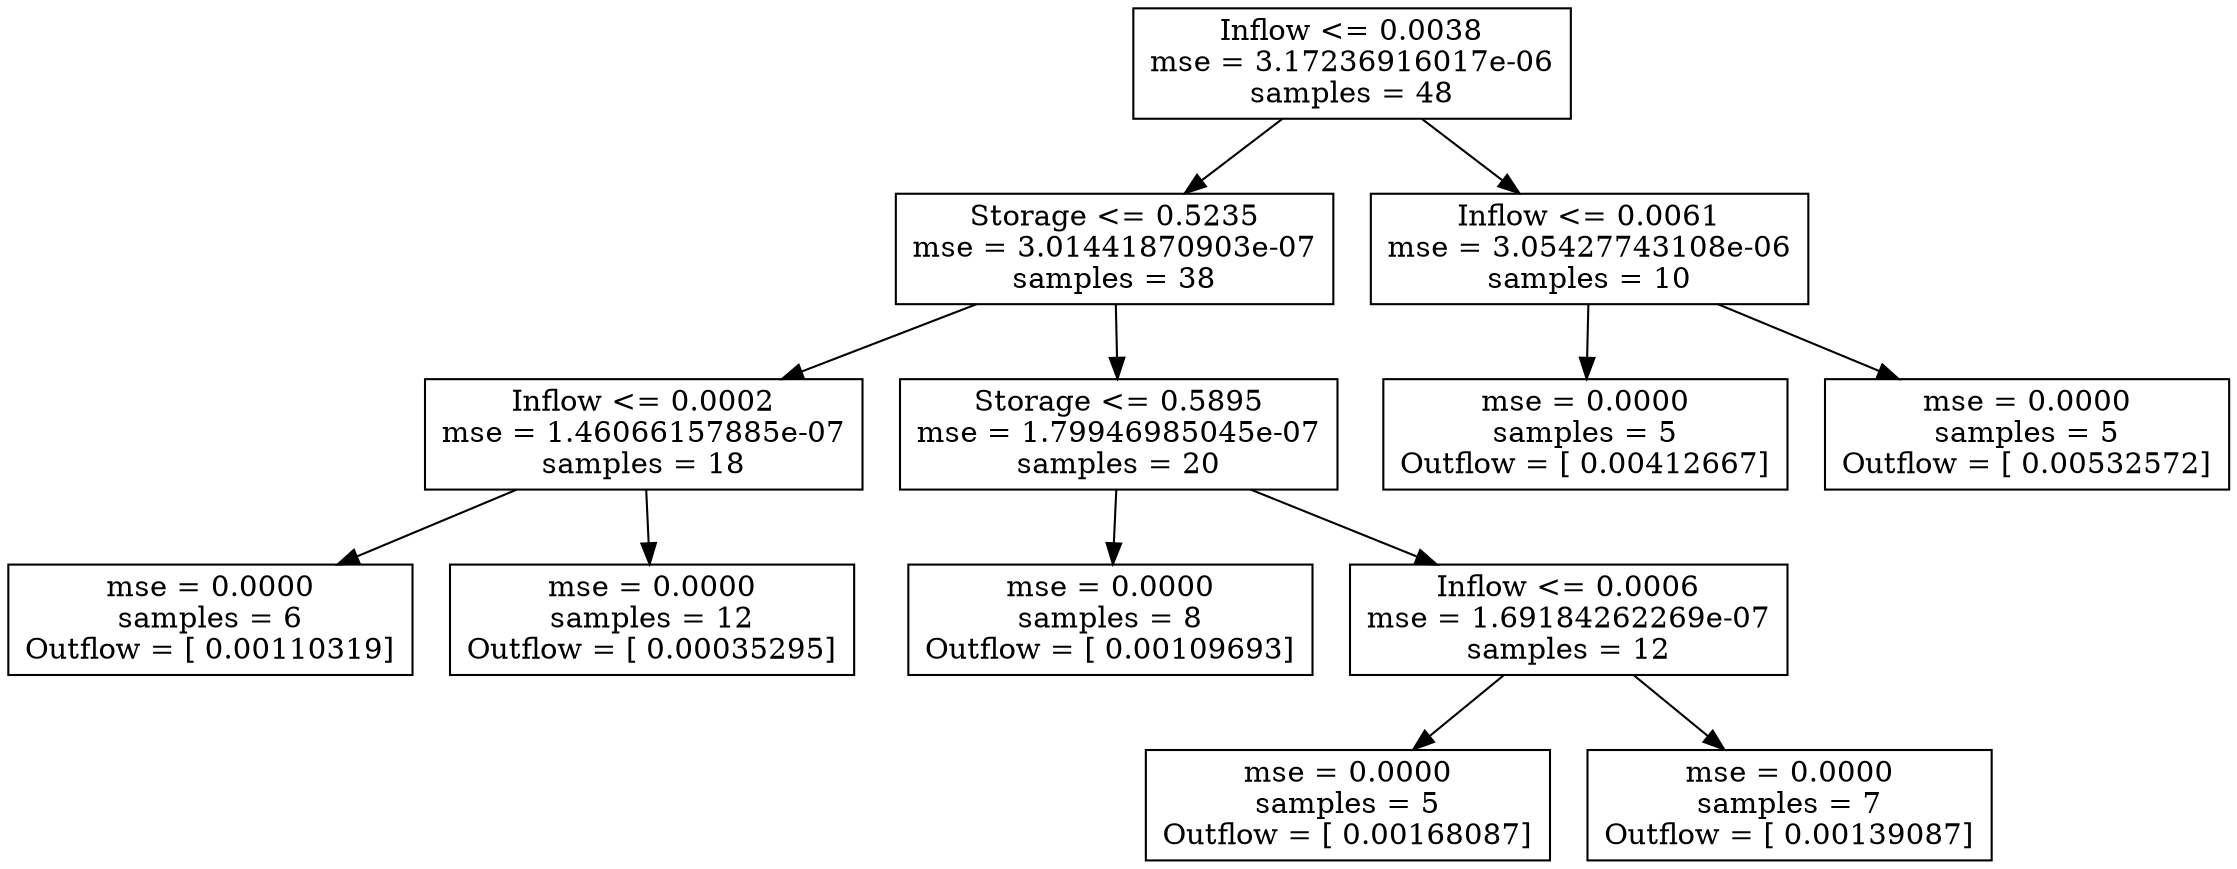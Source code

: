digraph Tree {
0 [label="Inflow <= 0.0038\nmse = 3.17236916017e-06\nsamples = 48", shape="box"] ;
1 [label="Storage <= 0.5235\nmse = 3.01441870903e-07\nsamples = 38", shape="box"] ;
0 -> 1 ;
2 [label="Inflow <= 0.0002\nmse = 1.46066157885e-07\nsamples = 18", shape="box"] ;
1 -> 2 ;
3 [label="mse = 0.0000\nsamples = 6\nOutflow = [ 0.00110319]", shape="box"] ;
2 -> 3 ;
4 [label="mse = 0.0000\nsamples = 12\nOutflow = [ 0.00035295]", shape="box"] ;
2 -> 4 ;
5 [label="Storage <= 0.5895\nmse = 1.79946985045e-07\nsamples = 20", shape="box"] ;
1 -> 5 ;
6 [label="mse = 0.0000\nsamples = 8\nOutflow = [ 0.00109693]", shape="box"] ;
5 -> 6 ;
7 [label="Inflow <= 0.0006\nmse = 1.69184262269e-07\nsamples = 12", shape="box"] ;
5 -> 7 ;
8 [label="mse = 0.0000\nsamples = 5\nOutflow = [ 0.00168087]", shape="box"] ;
7 -> 8 ;
9 [label="mse = 0.0000\nsamples = 7\nOutflow = [ 0.00139087]", shape="box"] ;
7 -> 9 ;
10 [label="Inflow <= 0.0061\nmse = 3.05427743108e-06\nsamples = 10", shape="box"] ;
0 -> 10 ;
11 [label="mse = 0.0000\nsamples = 5\nOutflow = [ 0.00412667]", shape="box"] ;
10 -> 11 ;
12 [label="mse = 0.0000\nsamples = 5\nOutflow = [ 0.00532572]", shape="box"] ;
10 -> 12 ;
}